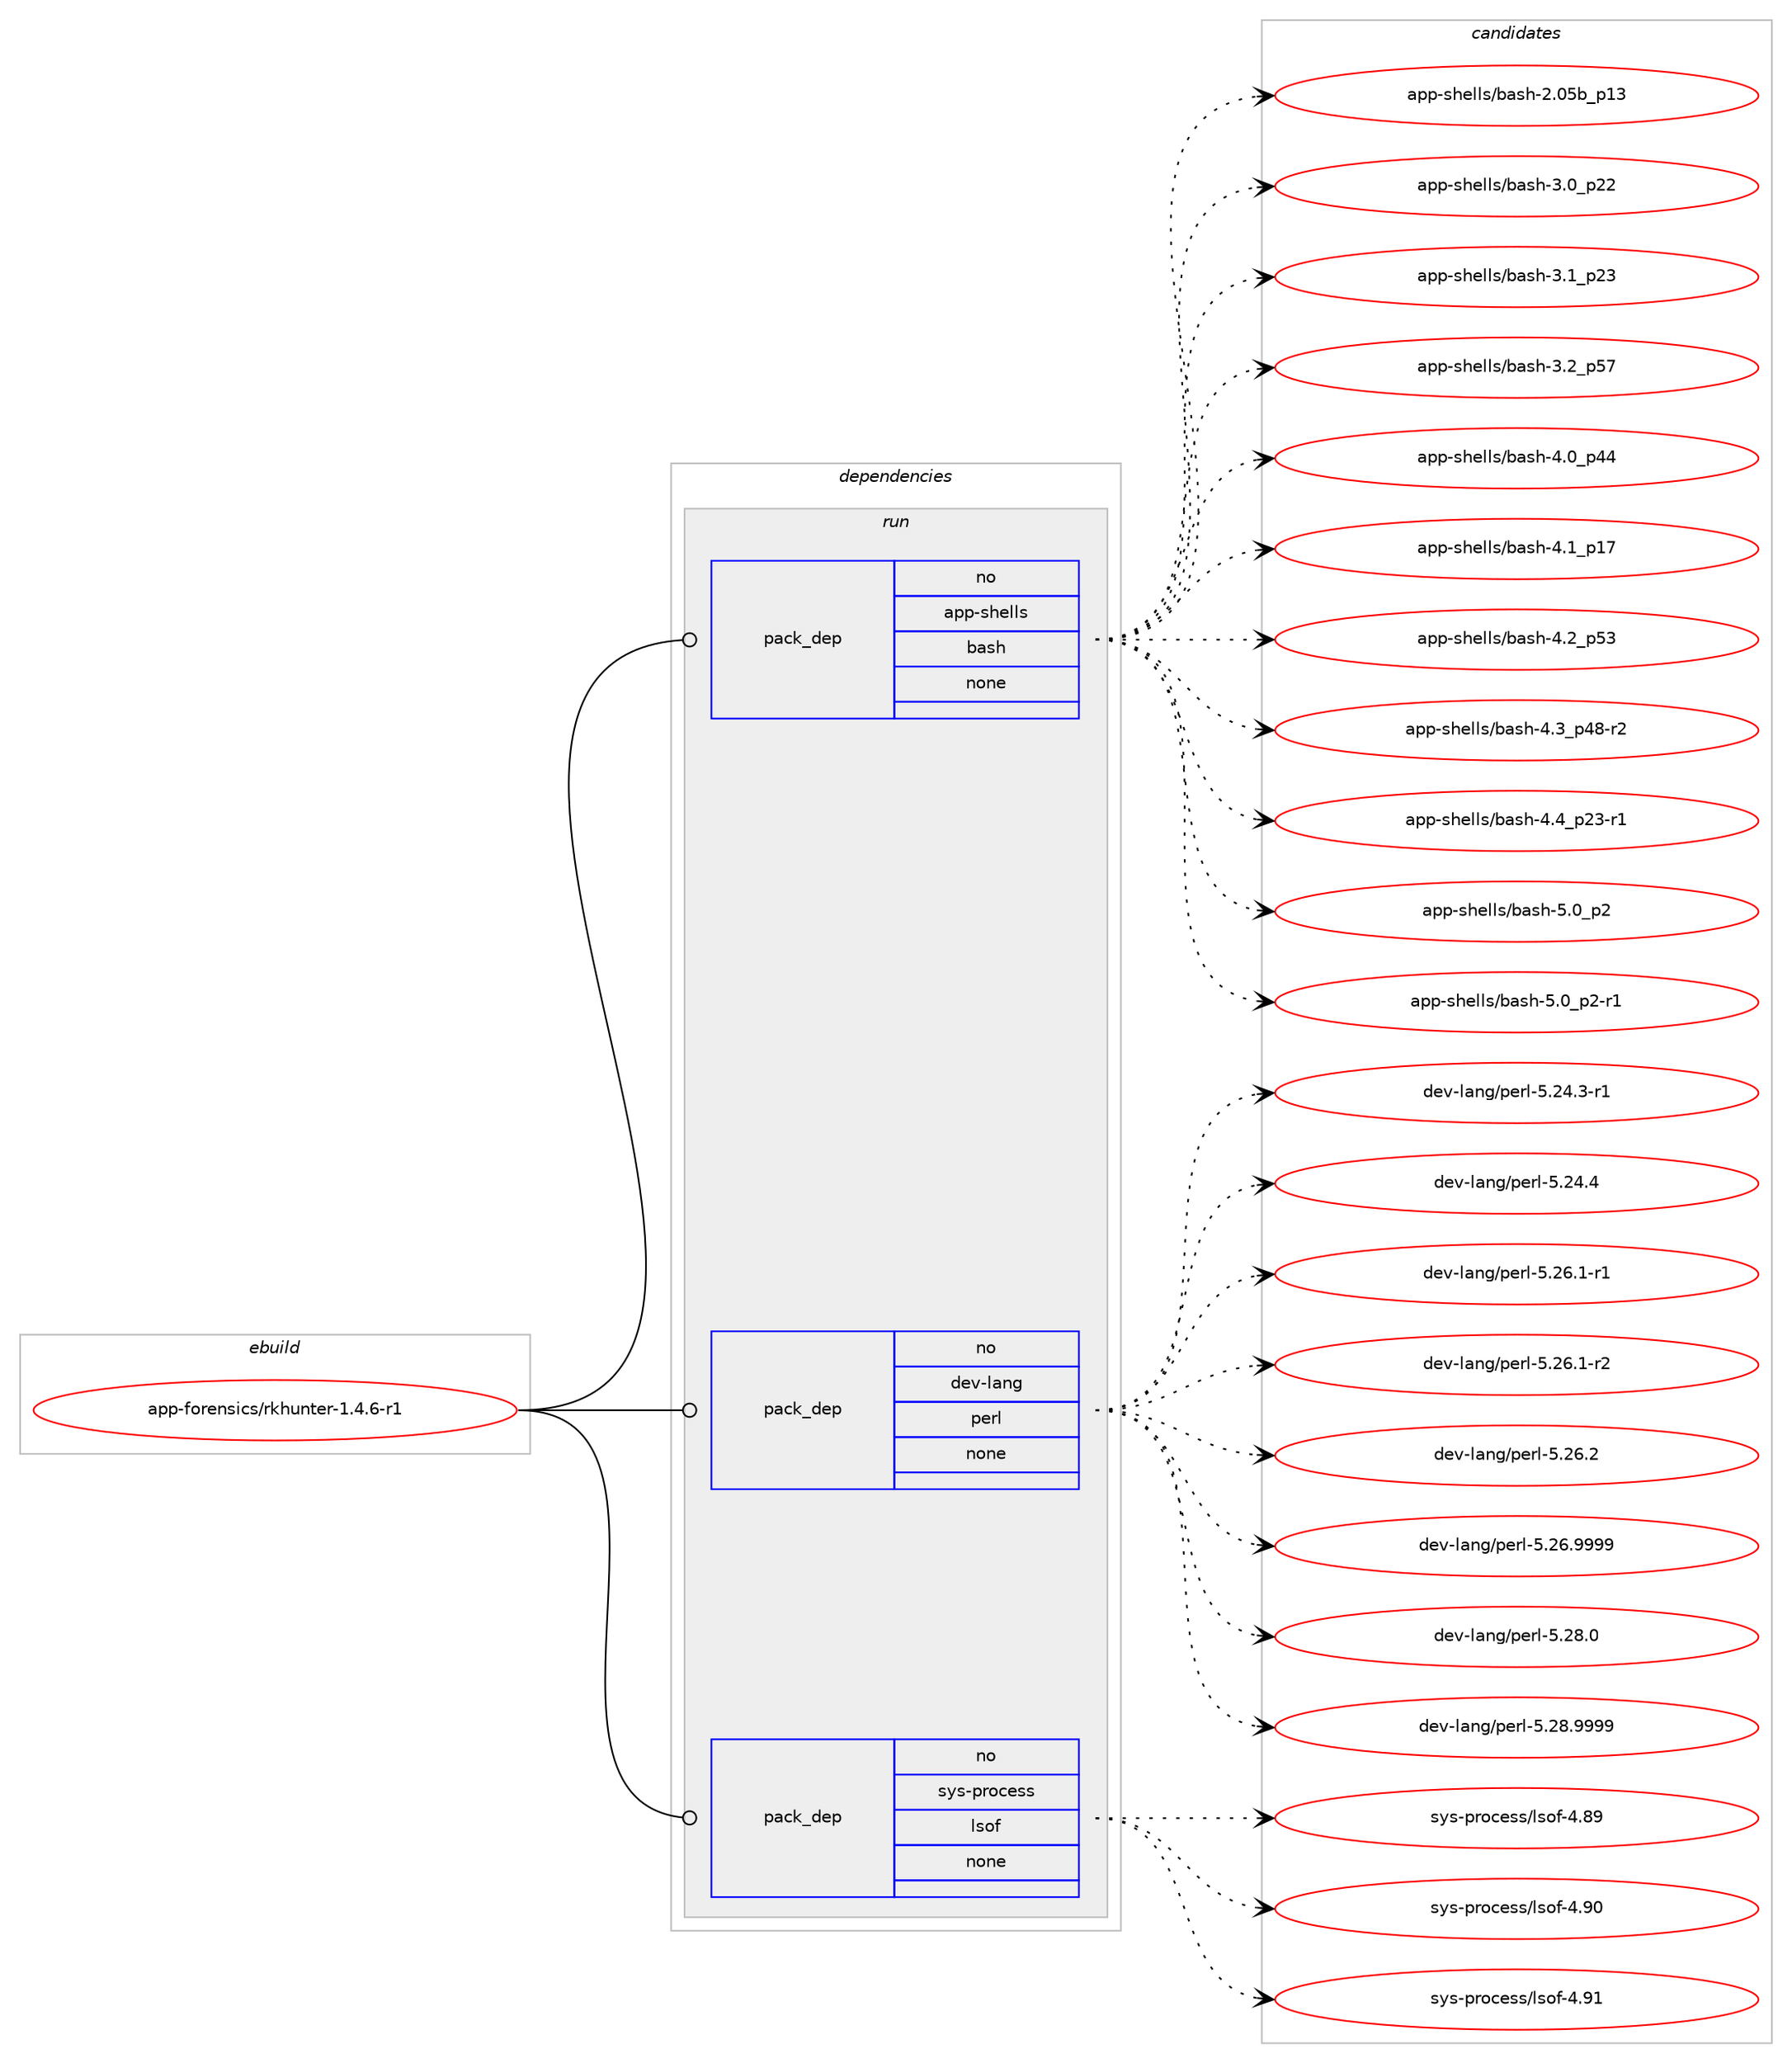digraph prolog {

# *************
# Graph options
# *************

newrank=true;
concentrate=true;
compound=true;
graph [rankdir=LR,fontname=Helvetica,fontsize=10,ranksep=1.5];#, ranksep=2.5, nodesep=0.2];
edge  [arrowhead=vee];
node  [fontname=Helvetica,fontsize=10];

# **********
# The ebuild
# **********

subgraph cluster_leftcol {
color=gray;
rank=same;
label=<<i>ebuild</i>>;
id [label="app-forensics/rkhunter-1.4.6-r1", color=red, width=4, href="../app-forensics/rkhunter-1.4.6-r1.svg"];
}

# ****************
# The dependencies
# ****************

subgraph cluster_midcol {
color=gray;
label=<<i>dependencies</i>>;
subgraph cluster_compile {
fillcolor="#eeeeee";
style=filled;
label=<<i>compile</i>>;
}
subgraph cluster_compileandrun {
fillcolor="#eeeeee";
style=filled;
label=<<i>compile and run</i>>;
}
subgraph cluster_run {
fillcolor="#eeeeee";
style=filled;
label=<<i>run</i>>;
subgraph pack921650 {
dependency1294174 [label=<<TABLE BORDER="0" CELLBORDER="1" CELLSPACING="0" CELLPADDING="4" WIDTH="220"><TR><TD ROWSPAN="6" CELLPADDING="30">pack_dep</TD></TR><TR><TD WIDTH="110">no</TD></TR><TR><TD>app-shells</TD></TR><TR><TD>bash</TD></TR><TR><TD>none</TD></TR><TR><TD></TD></TR></TABLE>>, shape=none, color=blue];
}
id:e -> dependency1294174:w [weight=20,style="solid",arrowhead="odot"];
subgraph pack921651 {
dependency1294175 [label=<<TABLE BORDER="0" CELLBORDER="1" CELLSPACING="0" CELLPADDING="4" WIDTH="220"><TR><TD ROWSPAN="6" CELLPADDING="30">pack_dep</TD></TR><TR><TD WIDTH="110">no</TD></TR><TR><TD>dev-lang</TD></TR><TR><TD>perl</TD></TR><TR><TD>none</TD></TR><TR><TD></TD></TR></TABLE>>, shape=none, color=blue];
}
id:e -> dependency1294175:w [weight=20,style="solid",arrowhead="odot"];
subgraph pack921652 {
dependency1294176 [label=<<TABLE BORDER="0" CELLBORDER="1" CELLSPACING="0" CELLPADDING="4" WIDTH="220"><TR><TD ROWSPAN="6" CELLPADDING="30">pack_dep</TD></TR><TR><TD WIDTH="110">no</TD></TR><TR><TD>sys-process</TD></TR><TR><TD>lsof</TD></TR><TR><TD>none</TD></TR><TR><TD></TD></TR></TABLE>>, shape=none, color=blue];
}
id:e -> dependency1294176:w [weight=20,style="solid",arrowhead="odot"];
}
}

# **************
# The candidates
# **************

subgraph cluster_choices {
rank=same;
color=gray;
label=<<i>candidates</i>>;

subgraph choice921650 {
color=black;
nodesep=1;
choice9711211245115104101108108115479897115104455046485398951124951 [label="app-shells/bash-2.05b_p13", color=red, width=4,href="../app-shells/bash-2.05b_p13.svg"];
choice971121124511510410110810811547989711510445514648951125050 [label="app-shells/bash-3.0_p22", color=red, width=4,href="../app-shells/bash-3.0_p22.svg"];
choice971121124511510410110810811547989711510445514649951125051 [label="app-shells/bash-3.1_p23", color=red, width=4,href="../app-shells/bash-3.1_p23.svg"];
choice971121124511510410110810811547989711510445514650951125355 [label="app-shells/bash-3.2_p57", color=red, width=4,href="../app-shells/bash-3.2_p57.svg"];
choice971121124511510410110810811547989711510445524648951125252 [label="app-shells/bash-4.0_p44", color=red, width=4,href="../app-shells/bash-4.0_p44.svg"];
choice971121124511510410110810811547989711510445524649951124955 [label="app-shells/bash-4.1_p17", color=red, width=4,href="../app-shells/bash-4.1_p17.svg"];
choice971121124511510410110810811547989711510445524650951125351 [label="app-shells/bash-4.2_p53", color=red, width=4,href="../app-shells/bash-4.2_p53.svg"];
choice9711211245115104101108108115479897115104455246519511252564511450 [label="app-shells/bash-4.3_p48-r2", color=red, width=4,href="../app-shells/bash-4.3_p48-r2.svg"];
choice9711211245115104101108108115479897115104455246529511250514511449 [label="app-shells/bash-4.4_p23-r1", color=red, width=4,href="../app-shells/bash-4.4_p23-r1.svg"];
choice9711211245115104101108108115479897115104455346489511250 [label="app-shells/bash-5.0_p2", color=red, width=4,href="../app-shells/bash-5.0_p2.svg"];
choice97112112451151041011081081154798971151044553464895112504511449 [label="app-shells/bash-5.0_p2-r1", color=red, width=4,href="../app-shells/bash-5.0_p2-r1.svg"];
dependency1294174:e -> choice9711211245115104101108108115479897115104455046485398951124951:w [style=dotted,weight="100"];
dependency1294174:e -> choice971121124511510410110810811547989711510445514648951125050:w [style=dotted,weight="100"];
dependency1294174:e -> choice971121124511510410110810811547989711510445514649951125051:w [style=dotted,weight="100"];
dependency1294174:e -> choice971121124511510410110810811547989711510445514650951125355:w [style=dotted,weight="100"];
dependency1294174:e -> choice971121124511510410110810811547989711510445524648951125252:w [style=dotted,weight="100"];
dependency1294174:e -> choice971121124511510410110810811547989711510445524649951124955:w [style=dotted,weight="100"];
dependency1294174:e -> choice971121124511510410110810811547989711510445524650951125351:w [style=dotted,weight="100"];
dependency1294174:e -> choice9711211245115104101108108115479897115104455246519511252564511450:w [style=dotted,weight="100"];
dependency1294174:e -> choice9711211245115104101108108115479897115104455246529511250514511449:w [style=dotted,weight="100"];
dependency1294174:e -> choice9711211245115104101108108115479897115104455346489511250:w [style=dotted,weight="100"];
dependency1294174:e -> choice97112112451151041011081081154798971151044553464895112504511449:w [style=dotted,weight="100"];
}
subgraph choice921651 {
color=black;
nodesep=1;
choice100101118451089711010347112101114108455346505246514511449 [label="dev-lang/perl-5.24.3-r1", color=red, width=4,href="../dev-lang/perl-5.24.3-r1.svg"];
choice10010111845108971101034711210111410845534650524652 [label="dev-lang/perl-5.24.4", color=red, width=4,href="../dev-lang/perl-5.24.4.svg"];
choice100101118451089711010347112101114108455346505446494511449 [label="dev-lang/perl-5.26.1-r1", color=red, width=4,href="../dev-lang/perl-5.26.1-r1.svg"];
choice100101118451089711010347112101114108455346505446494511450 [label="dev-lang/perl-5.26.1-r2", color=red, width=4,href="../dev-lang/perl-5.26.1-r2.svg"];
choice10010111845108971101034711210111410845534650544650 [label="dev-lang/perl-5.26.2", color=red, width=4,href="../dev-lang/perl-5.26.2.svg"];
choice10010111845108971101034711210111410845534650544657575757 [label="dev-lang/perl-5.26.9999", color=red, width=4,href="../dev-lang/perl-5.26.9999.svg"];
choice10010111845108971101034711210111410845534650564648 [label="dev-lang/perl-5.28.0", color=red, width=4,href="../dev-lang/perl-5.28.0.svg"];
choice10010111845108971101034711210111410845534650564657575757 [label="dev-lang/perl-5.28.9999", color=red, width=4,href="../dev-lang/perl-5.28.9999.svg"];
dependency1294175:e -> choice100101118451089711010347112101114108455346505246514511449:w [style=dotted,weight="100"];
dependency1294175:e -> choice10010111845108971101034711210111410845534650524652:w [style=dotted,weight="100"];
dependency1294175:e -> choice100101118451089711010347112101114108455346505446494511449:w [style=dotted,weight="100"];
dependency1294175:e -> choice100101118451089711010347112101114108455346505446494511450:w [style=dotted,weight="100"];
dependency1294175:e -> choice10010111845108971101034711210111410845534650544650:w [style=dotted,weight="100"];
dependency1294175:e -> choice10010111845108971101034711210111410845534650544657575757:w [style=dotted,weight="100"];
dependency1294175:e -> choice10010111845108971101034711210111410845534650564648:w [style=dotted,weight="100"];
dependency1294175:e -> choice10010111845108971101034711210111410845534650564657575757:w [style=dotted,weight="100"];
}
subgraph choice921652 {
color=black;
nodesep=1;
choice1151211154511211411199101115115471081151111024552465657 [label="sys-process/lsof-4.89", color=red, width=4,href="../sys-process/lsof-4.89.svg"];
choice1151211154511211411199101115115471081151111024552465748 [label="sys-process/lsof-4.90", color=red, width=4,href="../sys-process/lsof-4.90.svg"];
choice1151211154511211411199101115115471081151111024552465749 [label="sys-process/lsof-4.91", color=red, width=4,href="../sys-process/lsof-4.91.svg"];
dependency1294176:e -> choice1151211154511211411199101115115471081151111024552465657:w [style=dotted,weight="100"];
dependency1294176:e -> choice1151211154511211411199101115115471081151111024552465748:w [style=dotted,weight="100"];
dependency1294176:e -> choice1151211154511211411199101115115471081151111024552465749:w [style=dotted,weight="100"];
}
}

}
